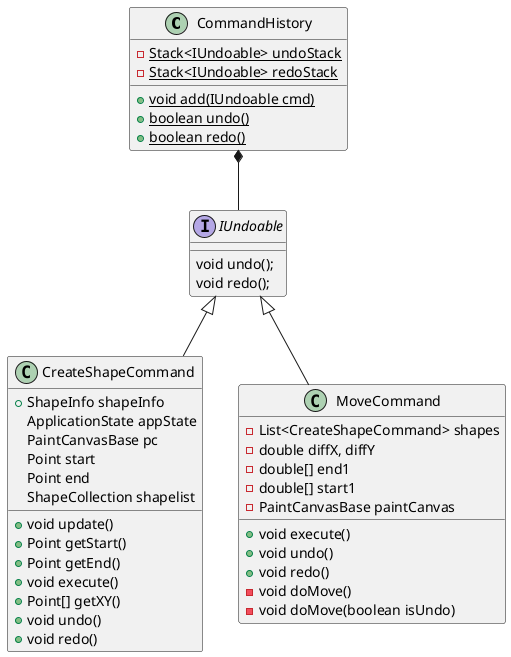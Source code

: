 @startuml CommandHistory
class CommandHistory {
    - {static} Stack<IUndoable> undoStack
	- {static} Stack<IUndoable> redoStack
    + {static} void add(IUndoable cmd)
    + {static} boolean undo()
    + {static} boolean redo()
}
interface IUndoable {
    void undo();
    void redo();
}
class CreateShapeCommand {
    + ShapeInfo shapeInfo
    ApplicationState appState
    PaintCanvasBase pc
    Point start
    Point end
    ShapeCollection shapelist

    + void update() 
    + Point getStart()
    + Point getEnd() 
    + void execute()
    + Point[] getXY() 
    + void undo() 
    + void redo()
}
class MoveCommand {
    - List<CreateShapeCommand> shapes
    - double diffX, diffY
    - double[] end1
    - double[] start1
    - PaintCanvasBase paintCanvas
    + void execute()
    + void undo()
    + void redo()
    - void doMove()
    - void doMove(boolean isUndo)
}

CommandHistory *-- IUndoable
IUndoable <|-- CreateShapeCommand
IUndoable <|-- MoveCommand
@enduml